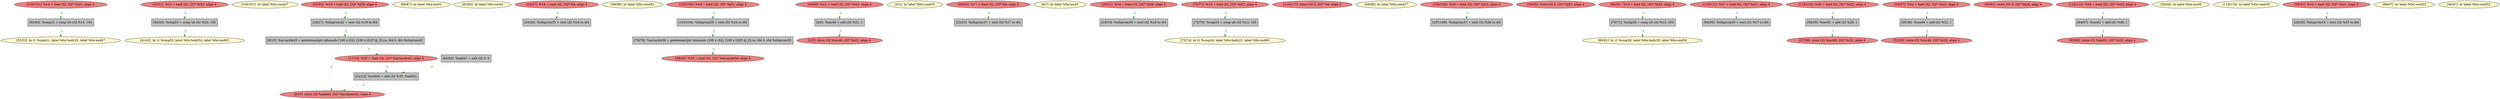 
digraph G {


node1012 [fillcolor=lightcoral,label="[120/121]  %14 = load i32, i32* %i22, align 4",shape=ellipse,style=filled ]
node1011 [fillcolor=lemonchiffon,label="[41/42]  br i1 %cmp53, label %for.body54, label %for.end63",shape=ellipse,style=filled ]
node1007 [fillcolor=lightcoral,label="[50/51]  %23 = load i32, i32* %i22, align 4",shape=ellipse,style=filled ]
node1006 [fillcolor=lemonchiffon,label="[52/53]  br i1 %cmp31, label %for.body32, label %for.end47",shape=ellipse,style=filled ]
node1005 [fillcolor=lemonchiffon,label="[100/101]  br label %for.cond27",shape=ellipse,style=filled ]
node1002 [fillcolor=grey,label="[12/13]  %add44 = add i32 %20, %add41",shape=rectangle,style=filled ]
node1001 [fillcolor=lemonchiffon,label="[86/87]  br label %for.inc61",shape=ellipse,style=filled ]
node999 [fillcolor=lemonchiffon,label="[82/83]  br label %for.inc64",shape=ellipse,style=filled ]
node996 [fillcolor=grey,label="[25/26]  %idxprom35 = zext i32 %16 to i64",shape=rectangle,style=filled ]
node995 [fillcolor=lemonchiffon,label="[98/99]  br label %for.cond52",shape=ellipse,style=filled ]
node994 [fillcolor=grey,label="[8/15]  %arrayidx43 = getelementptr inbounds [100 x i32], [100 x i32]* @_ZL1a, i64 0, i64 %idxprom42",shape=rectangle,style=filled ]
node1000 [fillcolor=grey,label="[84/85]  %add41 = add i32 0, 0",shape=rectangle,style=filled ]
node993 [fillcolor=lightcoral,label="[48/49]  %25 = load i32, i32* %arrayidx56, align 4",shape=ellipse,style=filled ]
node991 [fillcolor=grey,label="[4/5]  %inc46 = add i32 %21, 1",shape=rectangle,style=filled ]
node990 [fillcolor=grey,label="[103/104]  %idxprom55 = zext i32 %24 to i64",shape=rectangle,style=filled ]
node989 [fillcolor=lemonchiffon,label="[0/1]  br label %for.cond30",shape=ellipse,style=filled ]
node992 [fillcolor=grey,label="[22/23]  %idxprom37 = zext i32 %17 to i64",shape=rectangle,style=filled ]
node988 [fillcolor=grey,label="[16/17]  %idxprom42 = zext i32 %19 to i64",shape=rectangle,style=filled ]
node1004 [fillcolor=lightcoral,label="[102/105]  %24 = load i32, i32* %j51, align 4",shape=ellipse,style=filled ]
node980 [fillcolor=lemonchiffon,label="[6/7]  br label %for.inc45",shape=ellipse,style=filled ]
node982 [fillcolor=lightcoral,label="[20/21]  %18 = load i32, i32* %j26, align 4",shape=ellipse,style=filled ]
node965 [fillcolor=grey,label="[72/75]  %cmp24 = icmp ult i32 %12, 100",shape=rectangle,style=filled ]
node970 [fillcolor=lightcoral,label="[116/117]  store i32 0, i32* %k, align 4",shape=ellipse,style=filled ]
node1009 [fillcolor=lemonchiffon,label="[88/89]  br label %for.cond27",shape=ellipse,style=filled ]
node964 [fillcolor=lightcoral,label="[106/109]  %26 = load i32, i32* %i22, align 4",shape=ellipse,style=filled ]
node963 [fillcolor=lemonchiffon,label="[73/74]  br i1 %cmp24, label %for.body25, label %for.end66",shape=ellipse,style=filled ]
node952 [fillcolor=lightcoral,label="[54/55]  store i32 0, i32* %j51, align 4",shape=ellipse,style=filled ]
node969 [fillcolor=lightcoral,label="[9/10]  store i32 %add44, i32* %arrayidx43, align 4",shape=ellipse,style=filled ]
node961 [fillcolor=grey,label="[70/71]  %cmp28 = icmp ult i32 %13, 100",shape=rectangle,style=filled ]
node958 [fillcolor=grey,label="[94/95]  %idxprom59 = zext i32 %27 to i64",shape=rectangle,style=filled ]
node985 [fillcolor=lightcoral,label="[2/3]  store i32 %inc46, i32* %i22, align 4",shape=ellipse,style=filled ]
node959 [fillcolor=grey,label="[56/59]  %inc65 = add i32 %29, 1",shape=rectangle,style=filled ]
node966 [fillcolor=grey,label="[35/36]  %inc49 = add i32 %22, 1",shape=rectangle,style=filled ]
node962 [fillcolor=lightcoral,label="[68/69]  %21 = load i32, i32* %i22, align 4",shape=ellipse,style=filled ]
node983 [fillcolor=lightcoral,label="[32/33]  store i32 %inc49, i32* %i22, align 4",shape=ellipse,style=filled ]
node1003 [fillcolor=grey,label="[107/108]  %idxprom57 = zext i32 %26 to i64",shape=rectangle,style=filled ]
node967 [fillcolor=lightcoral,label="[80/81]  store i32 0, i32* %j26, align 4",shape=ellipse,style=filled ]
node1010 [fillcolor=lightcoral,label="[90/91]  %13 = load i32, i32* %i22, align 4",shape=ellipse,style=filled ]
node957 [fillcolor=lightcoral,label="[65/66]  store i32 %inc62, i32* %i22, align 4",shape=ellipse,style=filled ]
node960 [fillcolor=lemonchiffon,label="[60/61]  br i1 %cmp28, label %for.body29, label %for.end50",shape=ellipse,style=filled ]
node953 [fillcolor=lightcoral,label="[62/63]  %19 = load i32, i32* %j26, align 4",shape=ellipse,style=filled ]
node955 [fillcolor=lightcoral,label="[57/58]  store i32 %inc65, i32* %i22, align 4",shape=ellipse,style=filled ]
node998 [fillcolor=lightcoral,label="[44/45]  %17 = load i32, i32* %k, align 4",shape=ellipse,style=filled ]
node974 [fillcolor=lightcoral,label="[76/77]  %12 = load i32, i32* %i22, align 4",shape=ellipse,style=filled ]
node954 [fillcolor=grey,label="[64/67]  %inc62 = add i32 %28, 1",shape=rectangle,style=filled ]
node972 [fillcolor=lightcoral,label="[112/113]  %28 = load i32, i32* %i22, align 4",shape=ellipse,style=filled ]
node968 [fillcolor=lightcoral,label="[110/111]  %27 = load i32, i32* %j51, align 4",shape=ellipse,style=filled ]
node979 [fillcolor=lemonchiffon,label="[38/39]  br label %for.inc48",shape=ellipse,style=filled ]
node971 [fillcolor=lightcoral,label="[114/115]  %29 = load i32, i32* %i22, align 4",shape=ellipse,style=filled ]
node1008 [fillcolor=lemonchiffon,label="[118/119]  br label %for.cond30",shape=ellipse,style=filled ]
node973 [fillcolor=lightcoral,label="[11/14]  %20 = load i32, i32* %arrayidx43, align 4",shape=ellipse,style=filled ]
node956 [fillcolor=grey,label="[92/93]  %cmp31 = icmp ult i32 %14, 100",shape=rectangle,style=filled ]
node975 [fillcolor=grey,label="[78/79]  %arrayidx56 = getelementptr inbounds [100 x i32], [100 x i32]* @_ZL1a, i64 0, i64 %idxprom55",shape=rectangle,style=filled ]
node981 [fillcolor=lightcoral,label="[34/37]  %22 = load i32, i32* %i22, align 4",shape=ellipse,style=filled ]
node976 [fillcolor=grey,label="[40/43]  %cmp53 = icmp ult i32 %23, 100",shape=rectangle,style=filled ]
node977 [fillcolor=grey,label="[29/30]  %idxprom33 = zext i32 %15 to i64",shape=rectangle,style=filled ]
node978 [fillcolor=lemonchiffon,label="[96/97]  br label %for.cond23",shape=ellipse,style=filled ]
node984 [fillcolor=grey,label="[18/19]  %idxprom39 = zext i32 %18 to i64",shape=rectangle,style=filled ]
node997 [fillcolor=lemonchiffon,label="[46/47]  br label %for.cond52",shape=ellipse,style=filled ]
node986 [fillcolor=lightcoral,label="[28/31]  %15 = load i32, i32* %i22, align 4",shape=ellipse,style=filled ]
node987 [fillcolor=lightcoral,label="[24/27]  %16 = load i32, i32* %k, align 4",shape=ellipse,style=filled ]

node1002->node969 [style=dotted,color=forestgreen,label="T",fontcolor=forestgreen ]
node976->node1011 [style=dotted,color=forestgreen,label="T",fontcolor=forestgreen ]
node1010->node961 [style=dotted,color=forestgreen,label="T",fontcolor=forestgreen ]
node972->node954 [style=dotted,color=forestgreen,label="T",fontcolor=forestgreen ]
node1012->node956 [style=dotted,color=forestgreen,label="T",fontcolor=forestgreen ]
node988->node994 [style=dotted,color=forestgreen,label="T",fontcolor=forestgreen ]
node1000->node1002 [style=dotted,color=forestgreen,label="T",fontcolor=forestgreen ]
node1007->node976 [style=dotted,color=forestgreen,label="T",fontcolor=forestgreen ]
node962->node991 [style=dotted,color=forestgreen,label="T",fontcolor=forestgreen ]
node991->node985 [style=dotted,color=forestgreen,label="T",fontcolor=forestgreen ]
node965->node963 [style=dotted,color=forestgreen,label="T",fontcolor=forestgreen ]
node954->node957 [style=dotted,color=forestgreen,label="T",fontcolor=forestgreen ]
node982->node984 [style=dotted,color=forestgreen,label="T",fontcolor=forestgreen ]
node953->node988 [style=dotted,color=forestgreen,label="T",fontcolor=forestgreen ]
node971->node959 [style=dotted,color=forestgreen,label="T",fontcolor=forestgreen ]
node975->node993 [style=dotted,color=forestgreen,label="T",fontcolor=forestgreen ]
node961->node960 [style=dotted,color=forestgreen,label="T",fontcolor=forestgreen ]
node994->node973 [style=dotted,color=forestgreen,label="T",fontcolor=forestgreen ]
node966->node983 [style=dotted,color=forestgreen,label="T",fontcolor=forestgreen ]
node956->node1006 [style=dotted,color=forestgreen,label="T",fontcolor=forestgreen ]
node986->node977 [style=dotted,color=forestgreen,label="T",fontcolor=forestgreen ]
node981->node966 [style=dotted,color=forestgreen,label="T",fontcolor=forestgreen ]
node968->node958 [style=dotted,color=forestgreen,label="T",fontcolor=forestgreen ]
node998->node992 [style=dotted,color=forestgreen,label="T",fontcolor=forestgreen ]
node973->node1002 [style=dotted,color=forestgreen,label="T",fontcolor=forestgreen ]
node1004->node990 [style=dotted,color=forestgreen,label="T",fontcolor=forestgreen ]
node959->node955 [style=dotted,color=forestgreen,label="T",fontcolor=forestgreen ]
node974->node965 [style=dotted,color=forestgreen,label="T",fontcolor=forestgreen ]
node994->node969 [style=dotted,color=forestgreen,label="T",fontcolor=forestgreen ]
node987->node996 [style=dotted,color=forestgreen,label="T",fontcolor=forestgreen ]
node990->node975 [style=dotted,color=forestgreen,label="T",fontcolor=forestgreen ]
node964->node1003 [style=dotted,color=forestgreen,label="T",fontcolor=forestgreen ]


}
